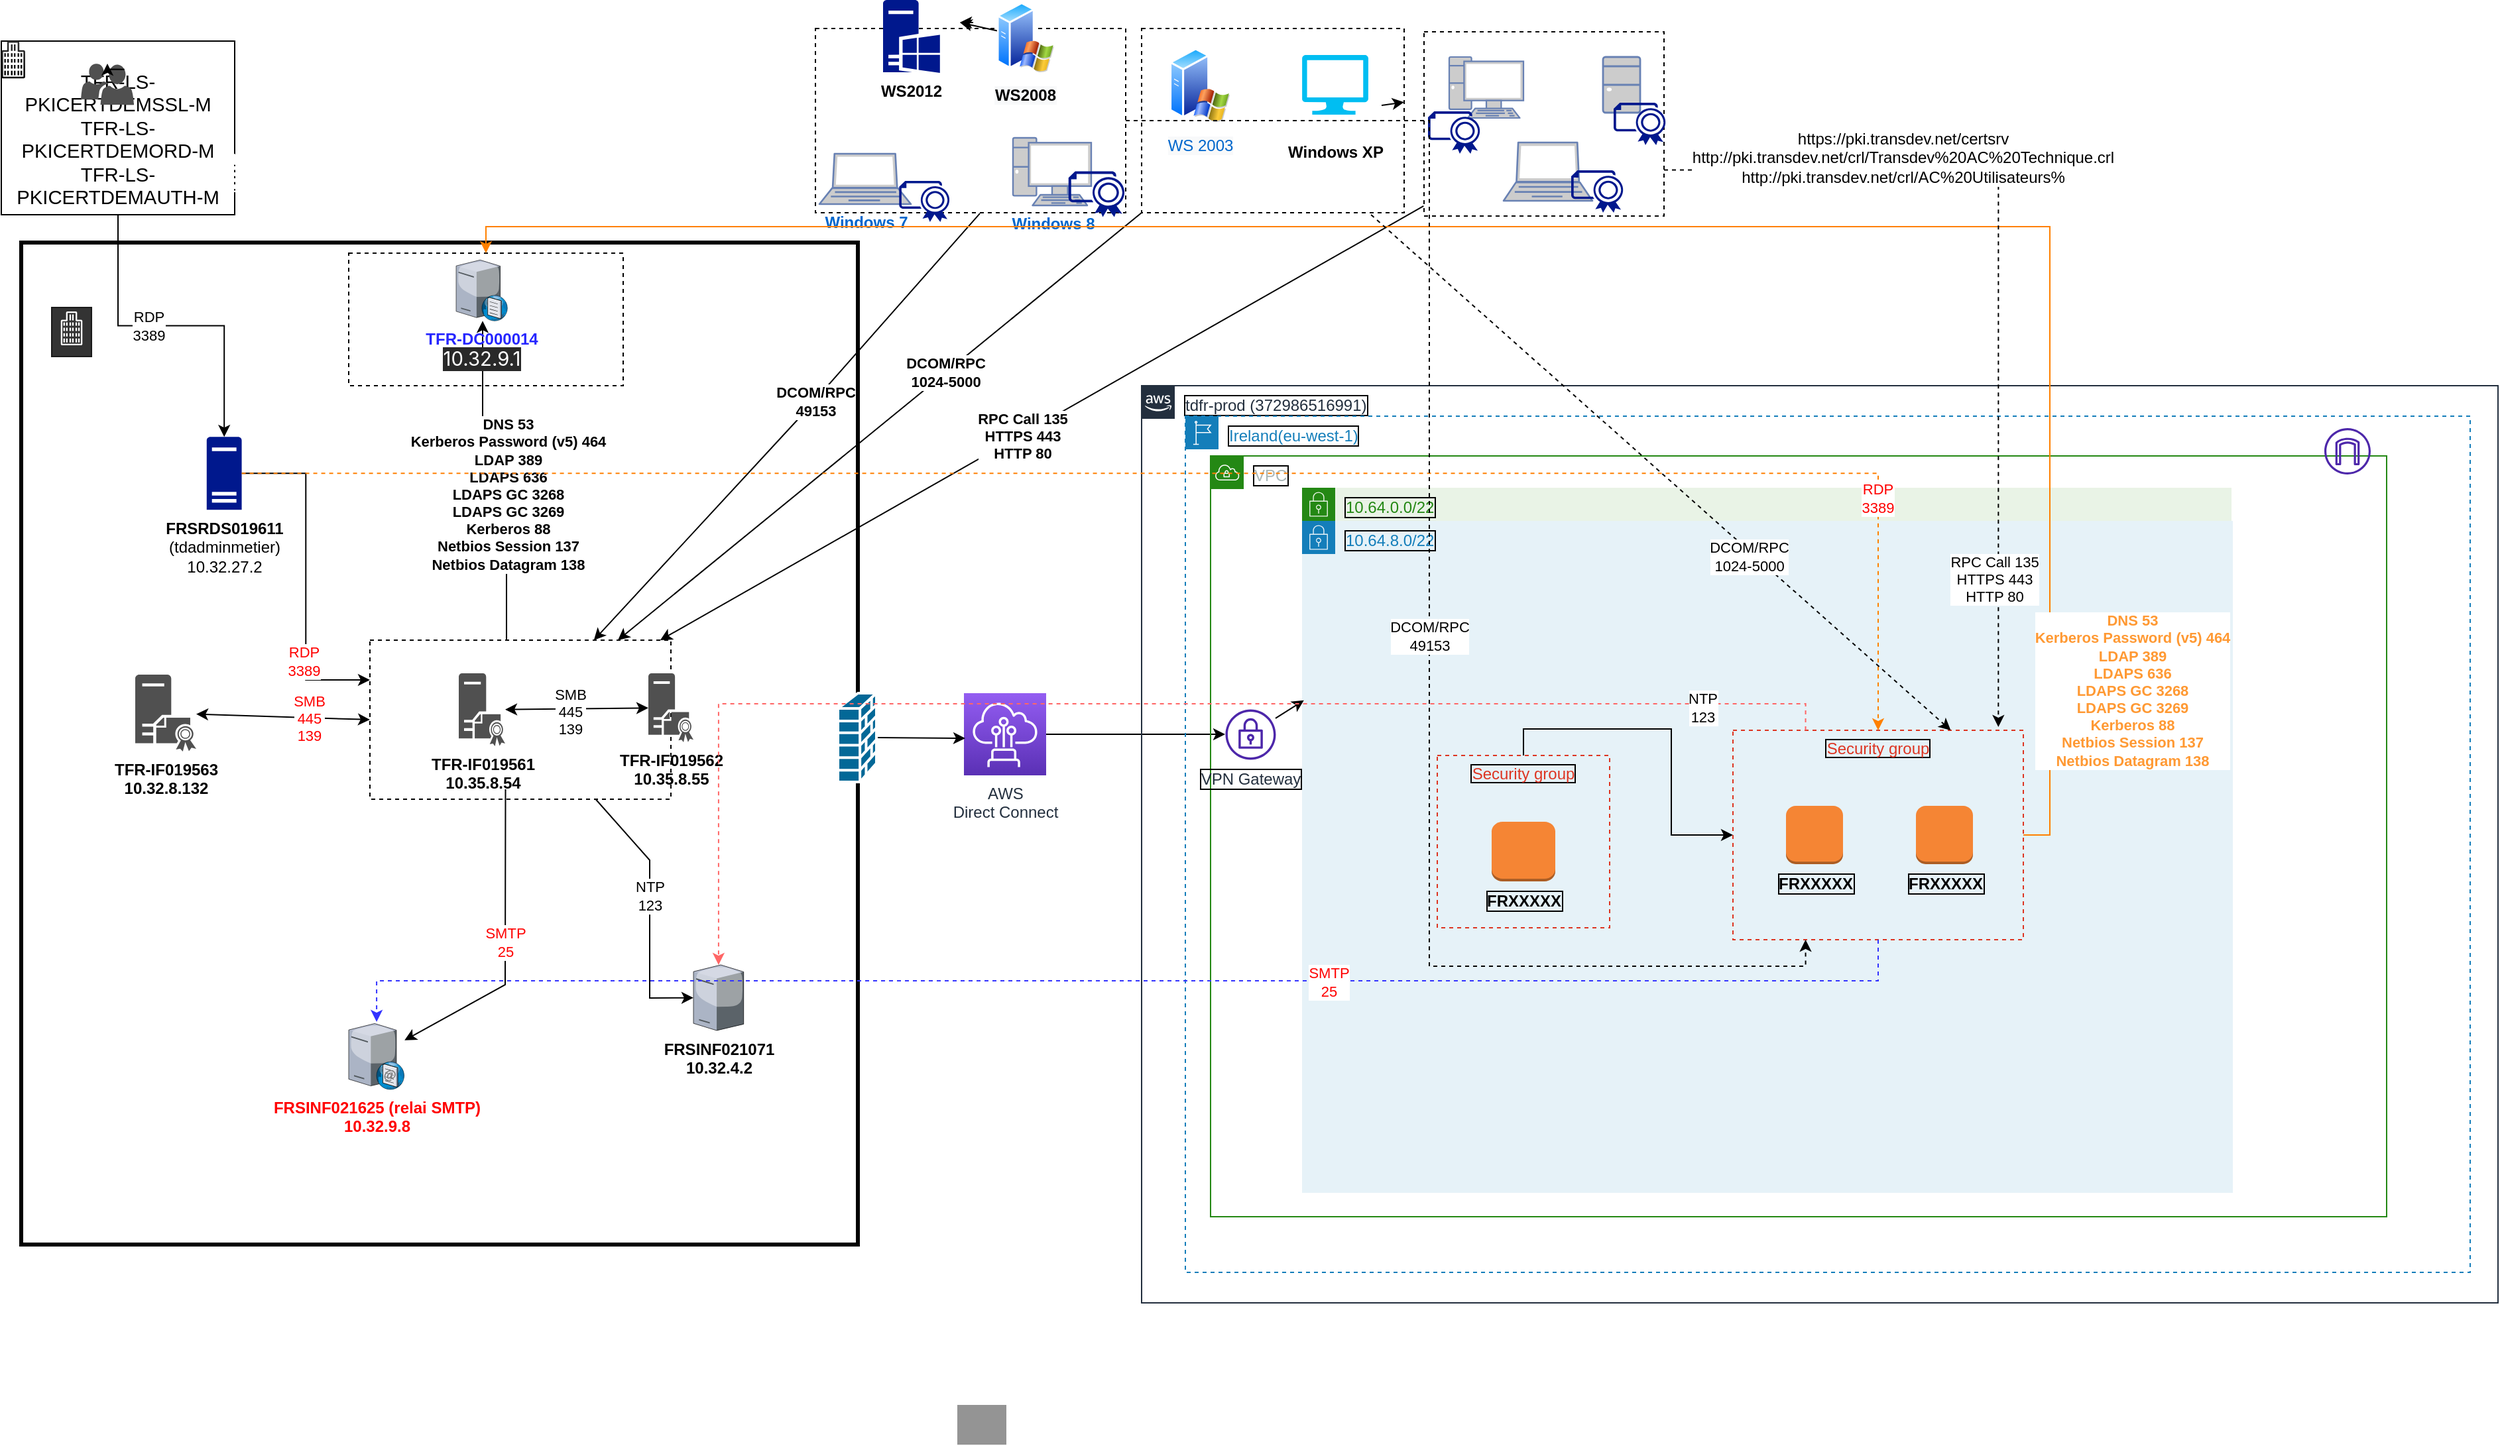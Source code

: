 <mxfile version="20.6.0" type="github">
  <diagram id="BUpwUjb0ULaxSuZtzYWh" name="Page-1">
    <mxGraphModel dx="3495" dy="1949" grid="0" gridSize="10" guides="1" tooltips="1" connect="1" arrows="1" fold="1" page="1" pageScale="1" pageWidth="1700" pageHeight="1100" math="0" shadow="0">
      <root>
        <mxCell id="0" />
        <mxCell id="1" parent="0" />
        <mxCell id="0XBWgx2gWtxwsbYNTwGq-58" value="" style="rounded=0;whiteSpace=wrap;html=1;strokeWidth=3;" parent="1" vertex="1">
          <mxGeometry x="-161" y="166" width="631" height="756" as="geometry" />
        </mxCell>
        <mxCell id="0XBWgx2gWtxwsbYNTwGq-92" value="" style="rounded=0;whiteSpace=wrap;html=1;strokeWidth=1;fillColor=#333333;strokeColor=#1A1A1A;labelBackgroundColor=#1A1A1A;" parent="1" vertex="1">
          <mxGeometry x="-138" y="215" width="30" height="37" as="geometry" />
        </mxCell>
        <mxCell id="0XBWgx2gWtxwsbYNTwGq-61" value="" style="edgeStyle=orthogonalEdgeStyle;rounded=0;orthogonalLoop=1;jettySize=auto;html=1;" parent="1" source="0XBWgx2gWtxwsbYNTwGq-10" target="0XBWgx2gWtxwsbYNTwGq-4" edge="1">
          <mxGeometry relative="1" as="geometry">
            <Array as="points">
              <mxPoint x="205" y="346" />
              <mxPoint x="187" y="346" />
            </Array>
          </mxGeometry>
        </mxCell>
        <mxCell id="0XBWgx2gWtxwsbYNTwGq-10" value="" style="rounded=0;whiteSpace=wrap;html=1;dashed=1;" parent="1" vertex="1">
          <mxGeometry x="102" y="466" width="227" height="120" as="geometry" />
        </mxCell>
        <mxCell id="0XBWgx2gWtxwsbYNTwGq-3" value="&lt;font style=&quot;&quot; color=&quot;#ff0000&quot;&gt;&lt;b&gt;&lt;span style=&quot;font-size: 12px;&quot;&gt;FRSINF021625 (relai SMTP)&lt;/span&gt;&lt;br&gt;&lt;span style=&quot;font-size: 12px;&quot;&gt;10.32.9.8&lt;/span&gt;&lt;/b&gt;&lt;br&gt;&lt;/font&gt;" style="verticalLabelPosition=bottom;sketch=0;aspect=fixed;html=1;verticalAlign=top;strokeColor=none;align=center;outlineConnect=0;shape=mxgraph.citrix.smtp_server;" parent="1" vertex="1">
          <mxGeometry x="86" y="754" width="42.13" height="51" as="geometry" />
        </mxCell>
        <mxCell id="0XBWgx2gWtxwsbYNTwGq-4" value="&lt;b&gt;&lt;font color=&quot;#2626ff&quot;&gt;TFR-DC000014&lt;br&gt;&lt;/font&gt;&lt;/b&gt;&lt;span style=&quot;color: rgb(255, 255, 255); font-family: -apple-system, BlinkMacSystemFont, &amp;quot;Segoe UI&amp;quot;, system-ui, &amp;quot;Apple Color Emoji&amp;quot;, &amp;quot;Segoe UI Emoji&amp;quot;, &amp;quot;Segoe UI Web&amp;quot;, sans-serif; font-size: 14.667px; text-align: start; background-color: rgb(41, 41, 41);&quot;&gt;10.32.9.1&lt;/span&gt;&lt;b&gt;&lt;font color=&quot;#2626ff&quot;&gt;&lt;br&gt;&lt;/font&gt;&lt;/b&gt;" style="verticalLabelPosition=bottom;sketch=0;aspect=fixed;html=1;verticalAlign=top;strokeColor=none;align=center;outlineConnect=0;shape=mxgraph.citrix.dns_server;" parent="1" vertex="1">
          <mxGeometry x="167.01" y="178" width="38.97" height="47.12" as="geometry" />
        </mxCell>
        <mxCell id="0XBWgx2gWtxwsbYNTwGq-5" value="&lt;span style=&quot;font-size: 12px;&quot;&gt;&lt;b&gt;FRSINF021071 &lt;br&gt;10.32.4.2&lt;/b&gt;&lt;br&gt;&lt;/span&gt;" style="verticalLabelPosition=bottom;sketch=0;aspect=fixed;html=1;verticalAlign=top;strokeColor=none;align=center;outlineConnect=0;shape=mxgraph.citrix.license_server;" parent="1" vertex="1">
          <mxGeometry x="346" y="711" width="37.85" height="49.5" as="geometry" />
        </mxCell>
        <mxCell id="0XBWgx2gWtxwsbYNTwGq-6" value="&lt;span style=&quot;font-size: 12px;&quot;&gt;&lt;b&gt;TFR-IF019563&lt;br&gt;10.32.8.132&lt;br&gt;&lt;/b&gt;&lt;/span&gt;" style="sketch=0;pointerEvents=1;shadow=0;dashed=0;html=1;strokeColor=none;fillColor=#505050;labelPosition=center;verticalLabelPosition=bottom;verticalAlign=top;outlineConnect=0;align=center;shape=mxgraph.office.servers.certificate_authority;" parent="1" vertex="1">
          <mxGeometry x="-75" y="492" width="46" height="58" as="geometry" />
        </mxCell>
        <mxCell id="0XBWgx2gWtxwsbYNTwGq-7" value="&lt;span style=&quot;font-size: 12px;&quot;&gt;&lt;b&gt;TFR-IF019562&lt;br&gt;10.35.8.55&lt;/b&gt;&lt;br&gt;&lt;/span&gt;" style="sketch=0;pointerEvents=1;shadow=0;dashed=0;html=1;strokeColor=none;fillColor=#505050;labelPosition=center;verticalLabelPosition=bottom;verticalAlign=top;outlineConnect=0;align=center;shape=mxgraph.office.servers.certificate_authority;" parent="1" vertex="1">
          <mxGeometry x="312" y="491" width="34" height="52" as="geometry" />
        </mxCell>
        <mxCell id="0XBWgx2gWtxwsbYNTwGq-8" value="&lt;b&gt;&lt;span style=&quot;font-size: 12px;&quot;&gt;TFR-IF019561&lt;br&gt;&lt;/span&gt;10.35.8.54&lt;/b&gt;&lt;span style=&quot;font-size: 12px;&quot;&gt;&lt;b&gt;&lt;br&gt;&lt;/b&gt;&lt;/span&gt;" style="sketch=0;pointerEvents=1;shadow=0;dashed=0;html=1;strokeColor=none;fillColor=#505050;labelPosition=center;verticalLabelPosition=bottom;verticalAlign=top;outlineConnect=0;align=center;shape=mxgraph.office.servers.certificate_authority;" parent="1" vertex="1">
          <mxGeometry x="169" y="491" width="35" height="55" as="geometry" />
        </mxCell>
        <mxCell id="0XBWgx2gWtxwsbYNTwGq-16" value="" style="rounded=0;whiteSpace=wrap;html=1;dashed=1;" parent="1" vertex="1">
          <mxGeometry x="438" y="4.5" width="234" height="139" as="geometry" />
        </mxCell>
        <mxCell id="0XBWgx2gWtxwsbYNTwGq-17" value="" style="rounded=0;whiteSpace=wrap;html=1;dashed=1;" parent="1" vertex="1">
          <mxGeometry x="897" y="7" width="181" height="139" as="geometry" />
        </mxCell>
        <mxCell id="0XBWgx2gWtxwsbYNTwGq-18" value="" style="rounded=0;whiteSpace=wrap;html=1;dashed=1;" parent="1" vertex="1">
          <mxGeometry x="684" y="4.5" width="198" height="139" as="geometry" />
        </mxCell>
        <mxCell id="0XBWgx2gWtxwsbYNTwGq-21" value="&lt;b&gt;WS2012&lt;/b&gt;" style="sketch=0;aspect=fixed;pointerEvents=1;shadow=0;dashed=0;html=1;strokeColor=none;labelPosition=center;verticalLabelPosition=bottom;verticalAlign=top;align=center;fillColor=#00188D;shape=mxgraph.mscae.enterprise.windows_server" parent="1" vertex="1">
          <mxGeometry x="489" y="-17" width="42.9" height="55" as="geometry" />
        </mxCell>
        <mxCell id="4JeH47GUTkeg_0I-WwDM-157" style="edgeStyle=none;rounded=0;orthogonalLoop=1;jettySize=auto;html=1;entryX=0;entryY=0;entryDx=0;entryDy=0;fontColor=#000000;" edge="1" parent="1" source="0XBWgx2gWtxwsbYNTwGq-23" target="0XBWgx2gWtxwsbYNTwGq-52">
          <mxGeometry relative="1" as="geometry" />
        </mxCell>
        <mxCell id="0XBWgx2gWtxwsbYNTwGq-23" value="&lt;b style=&quot;background-color: rgb(248, 249, 250);&quot;&gt;WS2008&lt;/b&gt;" style="aspect=fixed;perimeter=ellipsePerimeter;html=1;align=center;shadow=0;dashed=0;spacingTop=3;image;image=img/lib/active_directory/windows_server_2.svg;" parent="1" vertex="1">
          <mxGeometry x="574.8" y="-16" width="43.2" height="54" as="geometry" />
        </mxCell>
        <mxCell id="0XBWgx2gWtxwsbYNTwGq-26" value="&lt;b&gt;Windows 7&lt;/b&gt;" style="fontColor=#0066CC;verticalAlign=top;verticalLabelPosition=bottom;labelPosition=center;align=center;html=1;outlineConnect=0;fillColor=#CCCCCC;strokeColor=#6881B3;gradientColor=none;gradientDirection=north;strokeWidth=2;shape=mxgraph.networks.laptop;" parent="1" vertex="1">
          <mxGeometry x="441" y="99" width="69" height="38" as="geometry" />
        </mxCell>
        <mxCell id="0XBWgx2gWtxwsbYNTwGq-28" value="&lt;b&gt;&lt;br&gt;Windows XP&lt;/b&gt;" style="verticalLabelPosition=bottom;html=1;verticalAlign=top;align=center;strokeColor=none;fillColor=#00BEF2;shape=mxgraph.azure.computer;pointerEvents=1;" parent="1" vertex="1">
          <mxGeometry x="805" y="24.5" width="50" height="45" as="geometry" />
        </mxCell>
        <mxCell id="0XBWgx2gWtxwsbYNTwGq-29" value="&lt;b&gt;Windows 8&lt;/b&gt;" style="fontColor=#0066CC;verticalAlign=top;verticalLabelPosition=bottom;labelPosition=center;align=center;html=1;outlineConnect=0;fillColor=#CCCCCC;strokeColor=#6881B3;gradientColor=none;gradientDirection=north;strokeWidth=2;shape=mxgraph.networks.pc;" parent="1" vertex="1">
          <mxGeometry x="587" y="87" width="59" height="51" as="geometry" />
        </mxCell>
        <mxCell id="0XBWgx2gWtxwsbYNTwGq-30" value="&lt;font color=&quot;#0066cc&quot;&gt;&lt;span style=&quot;background-color: rgb(248, 249, 250);&quot;&gt;WS 2003&lt;/span&gt;&lt;/font&gt;" style="aspect=fixed;perimeter=ellipsePerimeter;html=1;align=center;shadow=0;dashed=0;spacingTop=3;image;image=img/lib/active_directory/windows_server_2.svg;" parent="1" vertex="1">
          <mxGeometry x="705" y="18.5" width="45.6" height="57" as="geometry" />
        </mxCell>
        <mxCell id="0XBWgx2gWtxwsbYNTwGq-31" value="" style="fontColor=#0066CC;verticalAlign=top;verticalLabelPosition=bottom;labelPosition=center;align=center;html=1;outlineConnect=0;fillColor=#CCCCCC;strokeColor=#6881B3;gradientColor=none;gradientDirection=north;strokeWidth=2;shape=mxgraph.networks.laptop;" parent="1" vertex="1">
          <mxGeometry x="957" y="90.5" width="67" height="44" as="geometry" />
        </mxCell>
        <mxCell id="0XBWgx2gWtxwsbYNTwGq-32" value="" style="fontColor=#0066CC;verticalAlign=top;verticalLabelPosition=bottom;labelPosition=center;align=center;html=1;outlineConnect=0;fillColor=#CCCCCC;strokeColor=#6881B3;gradientColor=none;gradientDirection=north;strokeWidth=2;shape=mxgraph.networks.pc;" parent="1" vertex="1">
          <mxGeometry x="916" y="26" width="56" height="46" as="geometry" />
        </mxCell>
        <mxCell id="0XBWgx2gWtxwsbYNTwGq-33" value="" style="fontColor=#0066CC;verticalAlign=top;verticalLabelPosition=bottom;labelPosition=center;align=center;html=1;outlineConnect=0;fillColor=#CCCCCC;strokeColor=#6881B3;gradientColor=none;gradientDirection=north;strokeWidth=2;shape=mxgraph.networks.desktop_pc;" parent="1" vertex="1">
          <mxGeometry x="1032" y="26" width="28" height="42" as="geometry" />
        </mxCell>
        <mxCell id="0XBWgx2gWtxwsbYNTwGq-37" value="" style="sketch=0;aspect=fixed;pointerEvents=1;shadow=0;dashed=0;html=1;strokeColor=none;labelPosition=center;verticalLabelPosition=bottom;verticalAlign=top;align=center;fillColor=#00188D;shape=mxgraph.azure.certificate" parent="1" vertex="1">
          <mxGeometry x="1040" y="60.5" width="40" height="32" as="geometry" />
        </mxCell>
        <mxCell id="0XBWgx2gWtxwsbYNTwGq-40" value="" style="sketch=0;aspect=fixed;pointerEvents=1;shadow=0;dashed=0;html=1;strokeColor=none;labelPosition=center;verticalLabelPosition=bottom;verticalAlign=top;align=center;fillColor=#00188D;shape=mxgraph.azure.certificate" parent="1" vertex="1">
          <mxGeometry x="900" y="67" width="40" height="32" as="geometry" />
        </mxCell>
        <mxCell id="0XBWgx2gWtxwsbYNTwGq-41" value="" style="sketch=0;aspect=fixed;pointerEvents=1;shadow=0;dashed=0;html=1;strokeColor=none;labelPosition=center;verticalLabelPosition=bottom;verticalAlign=top;align=center;fillColor=#00188D;shape=mxgraph.azure.certificate" parent="1" vertex="1">
          <mxGeometry x="1008" y="111.5" width="40" height="32" as="geometry" />
        </mxCell>
        <mxCell id="0XBWgx2gWtxwsbYNTwGq-43" value="" style="sketch=0;aspect=fixed;pointerEvents=1;shadow=0;dashed=0;html=1;strokeColor=none;labelPosition=center;verticalLabelPosition=bottom;verticalAlign=top;align=center;fillColor=#00188D;shape=mxgraph.azure.certificate" parent="1" vertex="1">
          <mxGeometry x="501.15" y="119.5" width="38.75" height="31" as="geometry" />
        </mxCell>
        <mxCell id="0XBWgx2gWtxwsbYNTwGq-45" value="" style="sketch=0;aspect=fixed;pointerEvents=1;shadow=0;dashed=0;html=1;strokeColor=none;labelPosition=center;verticalLabelPosition=bottom;verticalAlign=top;align=center;fillColor=#00188D;shape=mxgraph.azure.certificate" parent="1" vertex="1">
          <mxGeometry x="628.87" y="112.25" width="43.13" height="34.5" as="geometry" />
        </mxCell>
        <mxCell id="4JeH47GUTkeg_0I-WwDM-153" style="edgeStyle=none;rounded=0;orthogonalLoop=1;jettySize=auto;html=1;exitX=1;exitY=0.25;exitDx=0;exitDy=0;fontColor=#000000;" edge="1" parent="1" source="0XBWgx2gWtxwsbYNTwGq-47" target="0XBWgx2gWtxwsbYNTwGq-18">
          <mxGeometry relative="1" as="geometry" />
        </mxCell>
        <mxCell id="0XBWgx2gWtxwsbYNTwGq-47" value="" style="shape=image;html=1;verticalAlign=top;verticalLabelPosition=bottom;labelBackgroundColor=#ffffff;imageAspect=0;aspect=fixed;image=https://cdn1.iconfinder.com/data/icons/hawcons/32/698401-icon-137-document-certificate-128.png" parent="1" vertex="1">
          <mxGeometry x="825" y="52.5" width="40" height="40" as="geometry" />
        </mxCell>
        <mxCell id="0XBWgx2gWtxwsbYNTwGq-52" value="" style="shape=image;html=1;verticalAlign=top;verticalLabelPosition=bottom;labelBackgroundColor=#ffffff;imageAspect=0;aspect=fixed;image=https://cdn1.iconfinder.com/data/icons/hawcons/32/698401-icon-137-document-certificate-128.png" parent="1" vertex="1">
          <mxGeometry x="547" width="40" height="40" as="geometry" />
        </mxCell>
        <mxCell id="0XBWgx2gWtxwsbYNTwGq-53" value="" style="shape=image;html=1;verticalAlign=top;verticalLabelPosition=bottom;labelBackgroundColor=#ffffff;imageAspect=0;aspect=fixed;image=https://cdn1.iconfinder.com/data/icons/hawcons/32/698401-icon-137-document-certificate-128.png" parent="1" vertex="1">
          <mxGeometry x="461.15" width="40" height="40" as="geometry" />
        </mxCell>
        <mxCell id="0XBWgx2gWtxwsbYNTwGq-55" value="" style="shape=image;html=1;verticalAlign=top;verticalLabelPosition=bottom;labelBackgroundColor=#ffffff;imageAspect=0;aspect=fixed;image=https://cdn1.iconfinder.com/data/icons/hawcons/32/698401-icon-137-document-certificate-128.png" parent="1" vertex="1">
          <mxGeometry x="723" y="55" width="40" height="40" as="geometry" />
        </mxCell>
        <mxCell id="4JeH47GUTkeg_0I-WwDM-197" style="edgeStyle=none;rounded=0;orthogonalLoop=1;jettySize=auto;html=1;exitX=1;exitY=0.5;exitDx=0;exitDy=0;exitPerimeter=0;fontColor=#000000;" edge="1" parent="1" source="0XBWgx2gWtxwsbYNTwGq-57" target="4JeH47GUTkeg_0I-WwDM-198">
          <mxGeometry relative="1" as="geometry">
            <mxPoint x="624" y="537" as="targetPoint" />
          </mxGeometry>
        </mxCell>
        <mxCell id="0XBWgx2gWtxwsbYNTwGq-57" value="AWS&lt;br&gt;Direct Connect" style="sketch=0;points=[[0,0,0],[0.25,0,0],[0.5,0,0],[0.75,0,0],[1,0,0],[0,1,0],[0.25,1,0],[0.5,1,0],[0.75,1,0],[1,1,0],[0,0.25,0],[0,0.5,0],[0,0.75,0],[1,0.25,0],[1,0.5,0],[1,0.75,0]];outlineConnect=0;fontColor=#232F3E;gradientColor=#945DF2;gradientDirection=north;fillColor=#5A30B5;strokeColor=#ffffff;dashed=0;verticalLabelPosition=bottom;verticalAlign=top;align=center;html=1;fontSize=12;fontStyle=0;aspect=fixed;shape=mxgraph.aws4.resourceIcon;resIcon=mxgraph.aws4.direct_connect;" parent="1" vertex="1">
          <mxGeometry x="550" y="506" width="62" height="62" as="geometry" />
        </mxCell>
        <mxCell id="4JeH47GUTkeg_0I-WwDM-195" style="edgeStyle=none;rounded=0;orthogonalLoop=1;jettySize=auto;html=1;exitX=1;exitY=0.5;exitDx=0;exitDy=0;exitPerimeter=0;fontColor=#000000;" edge="1" parent="1" source="0XBWgx2gWtxwsbYNTwGq-59">
          <mxGeometry relative="1" as="geometry">
            <mxPoint x="551" y="540" as="targetPoint" />
          </mxGeometry>
        </mxCell>
        <mxCell id="0XBWgx2gWtxwsbYNTwGq-59" value="" style="shape=mxgraph.cisco.security.firewall;html=1;pointerEvents=1;dashed=0;fillColor=#036897;strokeColor=#ffffff;strokeWidth=2;verticalLabelPosition=bottom;verticalAlign=top;align=center;outlineConnect=0;" parent="1" vertex="1">
          <mxGeometry x="455" y="506" width="29" height="67" as="geometry" />
        </mxCell>
        <mxCell id="0XBWgx2gWtxwsbYNTwGq-63" value="" style="endArrow=classic;html=1;rounded=0;exitX=0.75;exitY=1;exitDx=0;exitDy=0;" parent="1" source="0XBWgx2gWtxwsbYNTwGq-10" edge="1" target="0XBWgx2gWtxwsbYNTwGq-5">
          <mxGeometry width="50" height="50" relative="1" as="geometry">
            <mxPoint x="359.92" y="651" as="sourcePoint" />
            <mxPoint x="348" y="702" as="targetPoint" />
            <Array as="points">
              <mxPoint x="313" y="632" />
              <mxPoint x="313" y="736" />
            </Array>
          </mxGeometry>
        </mxCell>
        <mxCell id="4JeH47GUTkeg_0I-WwDM-7" value="NTP&lt;br&gt;123" style="edgeLabel;html=1;align=center;verticalAlign=middle;resizable=0;points=[];fontColor=#000000;" vertex="1" connectable="0" parent="0XBWgx2gWtxwsbYNTwGq-63">
          <mxGeometry x="-0.106" relative="1" as="geometry">
            <mxPoint as="offset" />
          </mxGeometry>
        </mxCell>
        <mxCell id="0XBWgx2gWtxwsbYNTwGq-64" value="" style="endArrow=classic;html=1;rounded=0;exitX=0.75;exitY=1;exitDx=0;exitDy=0;" parent="1" target="0XBWgx2gWtxwsbYNTwGq-3" edge="1">
          <mxGeometry width="50" height="50" relative="1" as="geometry">
            <mxPoint x="204.25" y="578.5" as="sourcePoint" />
            <mxPoint x="204" y="708.5" as="targetPoint" />
            <Array as="points">
              <mxPoint x="204" y="726" />
            </Array>
          </mxGeometry>
        </mxCell>
        <mxCell id="4JeH47GUTkeg_0I-WwDM-6" value="SMTP&lt;br&gt;25" style="edgeLabel;html=1;align=center;verticalAlign=middle;resizable=0;points=[];fontColor=#FF0000;" vertex="1" connectable="0" parent="0XBWgx2gWtxwsbYNTwGq-64">
          <mxGeometry x="-0.016" relative="1" as="geometry">
            <mxPoint as="offset" />
          </mxGeometry>
        </mxCell>
        <mxCell id="0XBWgx2gWtxwsbYNTwGq-66" value="" style="endArrow=classic;startArrow=classic;html=1;rounded=0;entryX=0;entryY=0.5;entryDx=0;entryDy=0;" parent="1" source="0XBWgx2gWtxwsbYNTwGq-6" target="0XBWgx2gWtxwsbYNTwGq-10" edge="1">
          <mxGeometry width="50" height="50" relative="1" as="geometry">
            <mxPoint x="78" y="520" as="sourcePoint" />
            <mxPoint x="128" y="470" as="targetPoint" />
          </mxGeometry>
        </mxCell>
        <mxCell id="4JeH47GUTkeg_0I-WwDM-8" value="SMB&lt;br&gt;445&lt;br&gt;139" style="edgeLabel;html=1;align=center;verticalAlign=middle;resizable=0;points=[];fontColor=#FF0000;" vertex="1" connectable="0" parent="0XBWgx2gWtxwsbYNTwGq-66">
          <mxGeometry x="0.525" relative="1" as="geometry">
            <mxPoint x="-15" as="offset" />
          </mxGeometry>
        </mxCell>
        <mxCell id="0XBWgx2gWtxwsbYNTwGq-69" value="" style="endArrow=classic;startArrow=classic;html=1;rounded=0;" parent="1" source="0XBWgx2gWtxwsbYNTwGq-8" target="0XBWgx2gWtxwsbYNTwGq-7" edge="1">
          <mxGeometry width="50" height="50" relative="1" as="geometry">
            <mxPoint x="225" y="517.712" as="sourcePoint" />
            <mxPoint x="283" y="516.28" as="targetPoint" />
          </mxGeometry>
        </mxCell>
        <mxCell id="4JeH47GUTkeg_0I-WwDM-9" value="&lt;span style=&quot;color: rgba(0, 0, 0, 0); font-family: monospace; font-size: 0px; text-align: start; background-color: rgb(248, 249, 250);&quot;&gt;%3CmxGraphModel%3E%3Croot%3E%3CmxCell%20id%3D%220%22%2F%3E%3CmxCell%20id%3D%221%22%20parent%3D%220%22%2F%3E%3CmxCell%20id%3D%222%22%20value%3D%22SMB%26lt%3Bbr%26gt%3B445%26lt%3Bbr%26gt%3B139%22%20style%3D%22edgeLabel%3Bhtml%3D1%3Balign%3Dcenter%3BverticalAlign%3Dmiddle%3Bresizable%3D0%3Bpoints%3D%5B%5D%3BfontColor%3D%23FF0000%3B%22%20vertex%3D%221%22%20connectable%3D%220%22%20parent%3D%221%22%3E%3CmxGeometry%20x%3D%22113.979%22%20y%3D%22518.933%22%20as%3D%22geometry%22%2F%3E%3C%2FmxCell%3E%3C%2Froot%3E%3C%2FmxGraphModel%3E&lt;/span&gt;" style="edgeLabel;html=1;align=center;verticalAlign=middle;resizable=0;points=[];fontColor=#FF0000;" vertex="1" connectable="0" parent="0XBWgx2gWtxwsbYNTwGq-69">
          <mxGeometry x="-0.2" relative="1" as="geometry">
            <mxPoint as="offset" />
          </mxGeometry>
        </mxCell>
        <mxCell id="4JeH47GUTkeg_0I-WwDM-10" value="SMB&lt;br&gt;445&lt;br&gt;139" style="edgeLabel;html=1;align=center;verticalAlign=middle;resizable=0;points=[];fontColor=#000000;" vertex="1" connectable="0" parent="0XBWgx2gWtxwsbYNTwGq-69">
          <mxGeometry x="-0.274" y="-4" relative="1" as="geometry">
            <mxPoint x="10" y="-2" as="offset" />
          </mxGeometry>
        </mxCell>
        <mxCell id="4JeH47GUTkeg_0I-WwDM-3" value="" style="edgeStyle=orthogonalEdgeStyle;rounded=0;orthogonalLoop=1;jettySize=auto;html=1;entryX=0;entryY=0.25;entryDx=0;entryDy=0;" edge="1" parent="1" source="0XBWgx2gWtxwsbYNTwGq-78" target="0XBWgx2gWtxwsbYNTwGq-10">
          <mxGeometry relative="1" as="geometry" />
        </mxCell>
        <mxCell id="4JeH47GUTkeg_0I-WwDM-13" value="RDP&lt;br&gt;3389" style="edgeLabel;html=1;align=center;verticalAlign=middle;resizable=0;points=[];fontColor=#FF0000;" vertex="1" connectable="0" parent="4JeH47GUTkeg_0I-WwDM-3">
          <mxGeometry x="0.507" y="-2" relative="1" as="geometry">
            <mxPoint as="offset" />
          </mxGeometry>
        </mxCell>
        <mxCell id="0XBWgx2gWtxwsbYNTwGq-78" value="&lt;b&gt;FRSRDS019611 &lt;/b&gt;&lt;br&gt;(tdadminmetier)&lt;br&gt;10.32.27.2" style="sketch=0;aspect=fixed;pointerEvents=1;shadow=0;dashed=0;html=1;strokeColor=none;labelPosition=center;verticalLabelPosition=bottom;verticalAlign=top;align=center;fillColor=#00188D;shape=mxgraph.mscae.enterprise.server_generic;strokeWidth=3;" parent="1" vertex="1">
          <mxGeometry x="-21.11" y="312.6" width="26.4" height="55" as="geometry" />
        </mxCell>
        <mxCell id="0XBWgx2gWtxwsbYNTwGq-89" value="" style="rounded=0;whiteSpace=wrap;html=1;dashed=1;strokeWidth=3;fillColor=#949494;strokeColor=none;" parent="1" vertex="1">
          <mxGeometry x="545" y="1043" width="37" height="30" as="geometry" />
        </mxCell>
        <mxCell id="4JeH47GUTkeg_0I-WwDM-169" value="" style="edgeStyle=orthogonalEdgeStyle;rounded=0;orthogonalLoop=1;jettySize=auto;html=1;fontColor=#000000;" edge="1" parent="1" source="0XBWgx2gWtxwsbYNTwGq-90" target="0XBWgx2gWtxwsbYNTwGq-78">
          <mxGeometry relative="1" as="geometry" />
        </mxCell>
        <mxCell id="4JeH47GUTkeg_0I-WwDM-170" value="RDP&lt;br&gt;3389" style="edgeLabel;html=1;align=center;verticalAlign=middle;resizable=0;points=[];fontColor=#000000;" vertex="1" connectable="0" parent="4JeH47GUTkeg_0I-WwDM-169">
          <mxGeometry x="-0.136" relative="1" as="geometry">
            <mxPoint as="offset" />
          </mxGeometry>
        </mxCell>
        <mxCell id="0XBWgx2gWtxwsbYNTwGq-90" value="&lt;span style=&quot;font-size: 11pt; font-family: Calibri, sans-serif;&quot;&gt;&lt;br&gt;&lt;br&gt;TFR-LS-PKICERTDEMSSL-M&lt;br&gt;&lt;/span&gt;&lt;span style=&quot;font-size: 11pt; font-family: Calibri, sans-serif;&quot;&gt;TFR-LS-PKICERTDEMORD-M&lt;br&gt;&lt;/span&gt;&lt;span style=&quot;font-size: 11pt; font-family: Calibri, sans-serif;&quot;&gt;TFR-LS-PKICERTDEMAUTH-M&lt;/span&gt;&lt;span style=&quot;font-size: 11pt; font-family: Calibri, sans-serif;&quot;&gt;&lt;br&gt;&lt;br&gt;&lt;/span&gt;" style="rounded=0;whiteSpace=wrap;html=1;strokeWidth=1;fillColor=#FFFFFF;" parent="1" vertex="1">
          <mxGeometry x="-176" y="14" width="176" height="131" as="geometry" />
        </mxCell>
        <mxCell id="0XBWgx2gWtxwsbYNTwGq-91" value="" style="sketch=0;outlineConnect=0;fontColor=#FFFFFF;gradientColor=none;fillColor=#FFFFFF;strokeColor=none;dashed=0;verticalLabelPosition=bottom;verticalAlign=top;align=center;html=1;fontSize=12;fontStyle=0;aspect=fixed;pointerEvents=1;shape=mxgraph.aws4.office_building;strokeWidth=1;shadow=0;" parent="1" vertex="1">
          <mxGeometry x="-131.18" y="218" width="16.37" height="25.54" as="geometry" />
        </mxCell>
        <mxCell id="0XBWgx2gWtxwsbYNTwGq-94" value="" style="sketch=0;outlineConnect=0;fontColor=#FFFFFF;gradientColor=none;fillColor=#FFFFFF;strokeColor=none;dashed=0;verticalLabelPosition=bottom;verticalAlign=top;align=center;html=1;fontSize=12;fontStyle=0;aspect=fixed;pointerEvents=1;shape=mxgraph.aws4.office_building;strokeWidth=1;shadow=0;" parent="1" vertex="1">
          <mxGeometry x="-13.3" y="99" width="18.59" height="29" as="geometry" />
        </mxCell>
        <mxCell id="0XBWgx2gWtxwsbYNTwGq-100" value="" style="sketch=0;outlineConnect=0;fontColor=#FFFFFF;gradientColor=default;fillColor=#333333;strokeColor=none;dashed=0;verticalLabelPosition=bottom;verticalAlign=top;align=center;html=1;fontSize=12;fontStyle=0;aspect=fixed;pointerEvents=1;shape=mxgraph.aws4.office_building;strokeWidth=1;shadow=0;labelBackgroundColor=#1A1A1A;" parent="1" vertex="1">
          <mxGeometry x="-176" y="14.0" width="18" height="28.08" as="geometry" />
        </mxCell>
        <mxCell id="0XBWgx2gWtxwsbYNTwGq-101" value="" style="sketch=0;pointerEvents=1;shadow=0;dashed=0;html=1;strokeColor=none;labelPosition=center;verticalLabelPosition=bottom;verticalAlign=top;align=center;fillColor=#505050;shape=mxgraph.mscae.intune.user_group;labelBackgroundColor=#1A1A1A;strokeWidth=1;fontColor=#FFFFFF;" parent="1" vertex="1">
          <mxGeometry x="-116" y="31" width="40" height="31" as="geometry" />
        </mxCell>
        <mxCell id="4JeH47GUTkeg_0I-WwDM-5" style="edgeStyle=orthogonalEdgeStyle;rounded=0;orthogonalLoop=1;jettySize=auto;html=1;exitX=0.82;exitY=0.14;exitDx=0;exitDy=0;exitPerimeter=0;entryX=0.5;entryY=0;entryDx=0;entryDy=0;entryPerimeter=0;fontColor=#FF0000;" edge="1" parent="1" source="0XBWgx2gWtxwsbYNTwGq-101" target="0XBWgx2gWtxwsbYNTwGq-101">
          <mxGeometry relative="1" as="geometry" />
        </mxCell>
        <mxCell id="4JeH47GUTkeg_0I-WwDM-15" value="" style="rounded=0;whiteSpace=wrap;html=1;fontColor=#000000;dashed=1;fillColor=none;" vertex="1" parent="1">
          <mxGeometry x="86" y="174" width="207" height="100" as="geometry" />
        </mxCell>
        <mxCell id="4JeH47GUTkeg_0I-WwDM-151" value="&lt;font color=&quot;#000000&quot;&gt;DNS 53&lt;br&gt;Kerberos Password (v5) 464&lt;br&gt;LDAP 389&lt;br&gt;LDAPS 636&lt;br&gt;LDAPS GC 3268&lt;br&gt;LDAPS GC 3269&lt;br&gt;Kerberos 88&lt;br&gt;Netbios Session 137&lt;br&gt;Netbios Datagram 138&lt;br&gt;&lt;/font&gt;" style="edgeLabel;html=1;align=center;verticalAlign=middle;resizable=0;points=[];fontColor=#FF0000;fontStyle=1" vertex="1" connectable="0" parent="1">
          <mxGeometry x="205.98" y="356" as="geometry" />
        </mxCell>
        <mxCell id="4JeH47GUTkeg_0I-WwDM-156" style="edgeStyle=none;rounded=0;orthogonalLoop=1;jettySize=auto;html=1;exitX=0.25;exitY=0;exitDx=0;exitDy=0;entryX=0;entryY=0;entryDx=0;entryDy=0;fontColor=#000000;" edge="1" parent="1" source="0XBWgx2gWtxwsbYNTwGq-52" target="0XBWgx2gWtxwsbYNTwGq-52">
          <mxGeometry relative="1" as="geometry" />
        </mxCell>
        <mxCell id="4JeH47GUTkeg_0I-WwDM-163" value="" style="endArrow=classic;html=1;rounded=0;fontColor=#000000;exitX=0.53;exitY=1.004;exitDx=0;exitDy=0;exitPerimeter=0;" edge="1" parent="1" source="0XBWgx2gWtxwsbYNTwGq-16" target="0XBWgx2gWtxwsbYNTwGq-10">
          <mxGeometry width="50" height="50" relative="1" as="geometry">
            <mxPoint x="501" y="427" as="sourcePoint" />
            <mxPoint x="595" y="438" as="targetPoint" />
            <Array as="points">
              <mxPoint x="427" y="297" />
            </Array>
          </mxGeometry>
        </mxCell>
        <mxCell id="4JeH47GUTkeg_0I-WwDM-166" value="&lt;b&gt;DCOM/RPC&lt;br&gt;49153&lt;/b&gt;" style="edgeLabel;html=1;align=center;verticalAlign=middle;resizable=0;points=[];fontColor=#000000;" vertex="1" connectable="0" parent="4JeH47GUTkeg_0I-WwDM-163">
          <mxGeometry x="-0.128" y="1" relative="1" as="geometry">
            <mxPoint y="-1" as="offset" />
          </mxGeometry>
        </mxCell>
        <mxCell id="4JeH47GUTkeg_0I-WwDM-164" value="" style="endArrow=classic;html=1;rounded=0;fontColor=#000000;exitX=0;exitY=1;exitDx=0;exitDy=0;" edge="1" parent="1" source="0XBWgx2gWtxwsbYNTwGq-18" target="0XBWgx2gWtxwsbYNTwGq-10">
          <mxGeometry width="50" height="50" relative="1" as="geometry">
            <mxPoint x="532" y="419" as="sourcePoint" />
            <mxPoint x="582" y="369" as="targetPoint" />
          </mxGeometry>
        </mxCell>
        <mxCell id="4JeH47GUTkeg_0I-WwDM-167" value="&lt;b&gt;DCOM/RPC&lt;br&gt;1024-5000&lt;/b&gt;" style="edgeLabel;html=1;align=center;verticalAlign=middle;resizable=0;points=[];fontColor=#000000;" vertex="1" connectable="0" parent="4JeH47GUTkeg_0I-WwDM-164">
          <mxGeometry x="-0.251" y="-1" relative="1" as="geometry">
            <mxPoint as="offset" />
          </mxGeometry>
        </mxCell>
        <mxCell id="4JeH47GUTkeg_0I-WwDM-165" value="" style="endArrow=classic;html=1;rounded=0;fontColor=#000000;exitX=-0.002;exitY=0.946;exitDx=0;exitDy=0;exitPerimeter=0;" edge="1" parent="1" source="0XBWgx2gWtxwsbYNTwGq-17" target="0XBWgx2gWtxwsbYNTwGq-10">
          <mxGeometry width="50" height="50" relative="1" as="geometry">
            <mxPoint x="532" y="419" as="sourcePoint" />
            <mxPoint x="582" y="369" as="targetPoint" />
          </mxGeometry>
        </mxCell>
        <mxCell id="4JeH47GUTkeg_0I-WwDM-168" value="&lt;b&gt;RPC Call 135&lt;br&gt;HTTPS 443&lt;br&gt;HTTP 80&lt;/b&gt;" style="edgeLabel;html=1;align=center;verticalAlign=middle;resizable=0;points=[];fontColor=#000000;" vertex="1" connectable="0" parent="4JeH47GUTkeg_0I-WwDM-165">
          <mxGeometry x="0.056" y="1" relative="1" as="geometry">
            <mxPoint as="offset" />
          </mxGeometry>
        </mxCell>
        <mxCell id="4JeH47GUTkeg_0I-WwDM-179" value="tdfr-prod (372986516991)" style="points=[[0,0],[0.25,0],[0.5,0],[0.75,0],[1,0],[1,0.25],[1,0.5],[1,0.75],[1,1],[0.75,1],[0.5,1],[0.25,1],[0,1],[0,0.75],[0,0.5],[0,0.25]];outlineConnect=0;gradientColor=none;html=1;whiteSpace=wrap;fontSize=12;fontStyle=0;container=1;pointerEvents=0;collapsible=0;recursiveResize=0;shape=mxgraph.aws4.group;grIcon=mxgraph.aws4.group_aws_cloud_alt;strokeColor=#232F3E;fillColor=none;verticalAlign=top;align=left;spacingLeft=30;fontColor=#232F3E;dashed=0;labelBackgroundColor=none;labelBorderColor=#000000;" vertex="1" parent="1">
          <mxGeometry x="684" y="274" width="1023" height="692" as="geometry" />
        </mxCell>
        <mxCell id="4JeH47GUTkeg_0I-WwDM-184" value="Ireland(eu-west-1)" style="points=[[0,0],[0.25,0],[0.5,0],[0.75,0],[1,0],[1,0.25],[1,0.5],[1,0.75],[1,1],[0.75,1],[0.5,1],[0.25,1],[0,1],[0,0.75],[0,0.5],[0,0.25]];outlineConnect=0;gradientColor=none;html=1;whiteSpace=wrap;fontSize=12;fontStyle=0;container=1;pointerEvents=0;collapsible=0;recursiveResize=0;shape=mxgraph.aws4.group;grIcon=mxgraph.aws4.group_region;strokeColor=#147EBA;fillColor=none;verticalAlign=top;align=left;spacingLeft=30;fontColor=#147EBA;dashed=1;labelBackgroundColor=none;labelBorderColor=#000000;" vertex="1" parent="4JeH47GUTkeg_0I-WwDM-179">
          <mxGeometry x="33" y="23" width="969" height="646" as="geometry" />
        </mxCell>
        <mxCell id="4JeH47GUTkeg_0I-WwDM-185" value="VPC" style="points=[[0,0],[0.25,0],[0.5,0],[0.75,0],[1,0],[1,0.25],[1,0.5],[1,0.75],[1,1],[0.75,1],[0.5,1],[0.25,1],[0,1],[0,0.75],[0,0.5],[0,0.25]];outlineConnect=0;gradientColor=none;html=1;whiteSpace=wrap;fontSize=12;fontStyle=0;container=1;pointerEvents=0;collapsible=0;recursiveResize=0;shape=mxgraph.aws4.group;grIcon=mxgraph.aws4.group_vpc;strokeColor=#248814;fillColor=none;verticalAlign=top;align=left;spacingLeft=30;fontColor=#AAB7B8;dashed=0;labelBackgroundColor=none;labelBorderColor=#000000;" vertex="1" parent="4JeH47GUTkeg_0I-WwDM-184">
          <mxGeometry x="19" y="30" width="887" height="574" as="geometry" />
        </mxCell>
        <mxCell id="4JeH47GUTkeg_0I-WwDM-188" value="10.64.8.0/22" style="points=[[0,0],[0.25,0],[0.5,0],[0.75,0],[1,0],[1,0.25],[1,0.5],[1,0.75],[1,1],[0.75,1],[0.5,1],[0.25,1],[0,1],[0,0.75],[0,0.5],[0,0.25]];outlineConnect=0;gradientColor=none;html=1;whiteSpace=wrap;fontSize=12;fontStyle=0;container=1;pointerEvents=0;collapsible=0;recursiveResize=0;shape=mxgraph.aws4.group;grIcon=mxgraph.aws4.group_security_group;grStroke=0;strokeColor=#147EBA;fillColor=#E6F2F8;verticalAlign=top;align=left;spacingLeft=30;fontColor=#147EBA;dashed=0;labelBackgroundColor=none;labelBorderColor=#000000;" vertex="1" parent="4JeH47GUTkeg_0I-WwDM-185">
          <mxGeometry x="69" y="49" width="702" height="507" as="geometry" />
        </mxCell>
        <mxCell id="4JeH47GUTkeg_0I-WwDM-218" style="edgeStyle=orthogonalEdgeStyle;rounded=0;orthogonalLoop=1;jettySize=auto;html=1;exitX=0.5;exitY=0;exitDx=0;exitDy=0;fontColor=#000000;" edge="1" parent="4JeH47GUTkeg_0I-WwDM-188" source="4JeH47GUTkeg_0I-WwDM-204" target="4JeH47GUTkeg_0I-WwDM-205">
          <mxGeometry relative="1" as="geometry" />
        </mxCell>
        <mxCell id="4JeH47GUTkeg_0I-WwDM-204" value="Security group" style="fillColor=none;strokeColor=#DD3522;verticalAlign=top;fontStyle=0;fontColor=#DD3522;dashed=1;labelBackgroundColor=none;labelBorderColor=#000000;" vertex="1" parent="4JeH47GUTkeg_0I-WwDM-188">
          <mxGeometry x="102" y="177" width="130" height="130" as="geometry" />
        </mxCell>
        <mxCell id="4JeH47GUTkeg_0I-WwDM-205" value="Security group" style="fillColor=none;strokeColor=#DD3522;verticalAlign=top;fontStyle=0;fontColor=#DD3522;dashed=1;labelBackgroundColor=none;labelBorderColor=#000000;" vertex="1" parent="4JeH47GUTkeg_0I-WwDM-188">
          <mxGeometry x="325" y="158" width="219" height="158" as="geometry" />
        </mxCell>
        <mxCell id="4JeH47GUTkeg_0I-WwDM-207" value="&lt;b&gt;FRXXXXX&lt;/b&gt;" style="outlineConnect=0;dashed=0;verticalLabelPosition=bottom;verticalAlign=top;align=center;html=1;shape=mxgraph.aws3.instance;fillColor=#F58534;gradientColor=none;labelBackgroundColor=none;labelBorderColor=#000000;fontColor=#000000;" vertex="1" parent="4JeH47GUTkeg_0I-WwDM-188">
          <mxGeometry x="143" y="227" width="48" height="45" as="geometry" />
        </mxCell>
        <mxCell id="4JeH47GUTkeg_0I-WwDM-208" value="&lt;b&gt;FRXXXXX&lt;/b&gt;" style="outlineConnect=0;dashed=0;verticalLabelPosition=bottom;verticalAlign=top;align=center;html=1;shape=mxgraph.aws3.instance;fillColor=#F58534;gradientColor=none;labelBackgroundColor=none;labelBorderColor=#000000;fontColor=#000000;" vertex="1" parent="4JeH47GUTkeg_0I-WwDM-188">
          <mxGeometry x="365" y="215" width="43" height="44" as="geometry" />
        </mxCell>
        <mxCell id="4JeH47GUTkeg_0I-WwDM-240" value="&lt;b&gt;FRXXXXX&lt;/b&gt;" style="outlineConnect=0;dashed=0;verticalLabelPosition=bottom;verticalAlign=top;align=center;html=1;shape=mxgraph.aws3.instance;fillColor=#F58534;gradientColor=none;labelBackgroundColor=none;labelBorderColor=#000000;fontColor=#000000;" vertex="1" parent="4JeH47GUTkeg_0I-WwDM-188">
          <mxGeometry x="463" y="215" width="43" height="44" as="geometry" />
        </mxCell>
        <mxCell id="4JeH47GUTkeg_0I-WwDM-186" value="" style="sketch=0;outlineConnect=0;fontColor=#232F3E;gradientColor=none;fillColor=#4D27AA;strokeColor=none;dashed=0;verticalLabelPosition=bottom;verticalAlign=top;align=center;html=1;fontSize=12;fontStyle=0;aspect=fixed;pointerEvents=1;shape=mxgraph.aws4.internet_gateway;labelBackgroundColor=none;labelBorderColor=#000000;" vertex="1" parent="4JeH47GUTkeg_0I-WwDM-185">
          <mxGeometry x="840" y="-21.0" width="35" height="35" as="geometry" />
        </mxCell>
        <mxCell id="4JeH47GUTkeg_0I-WwDM-187" value="10.64.0.0/22" style="points=[[0,0],[0.25,0],[0.5,0],[0.75,0],[1,0],[1,0.25],[1,0.5],[1,0.75],[1,1],[0.75,1],[0.5,1],[0.25,1],[0,1],[0,0.75],[0,0.5],[0,0.25]];outlineConnect=0;gradientColor=none;html=1;whiteSpace=wrap;fontSize=12;fontStyle=0;container=1;pointerEvents=0;collapsible=0;recursiveResize=0;shape=mxgraph.aws4.group;grIcon=mxgraph.aws4.group_security_group;grStroke=0;strokeColor=#248814;fillColor=#E9F3E6;verticalAlign=top;align=left;spacingLeft=30;fontColor=#248814;dashed=0;labelBackgroundColor=none;labelBorderColor=#000000;" vertex="1" parent="4JeH47GUTkeg_0I-WwDM-185">
          <mxGeometry x="69" y="24" width="701" height="25" as="geometry" />
        </mxCell>
        <mxCell id="4JeH47GUTkeg_0I-WwDM-198" value="VPN Gateway" style="sketch=0;outlineConnect=0;fontColor=#232F3E;gradientColor=none;fillColor=#4D27AA;strokeColor=default;dashed=0;verticalLabelPosition=bottom;verticalAlign=top;align=center;html=1;fontSize=12;fontStyle=0;aspect=fixed;pointerEvents=1;shape=mxgraph.aws4.vpn_gateway;labelBackgroundColor=none;labelBorderColor=#000000;strokeWidth=0;" vertex="1" parent="4JeH47GUTkeg_0I-WwDM-185">
          <mxGeometry x="11.0" y="191" width="38" height="38" as="geometry" />
        </mxCell>
        <mxCell id="4JeH47GUTkeg_0I-WwDM-199" style="edgeStyle=none;rounded=0;orthogonalLoop=1;jettySize=auto;html=1;entryX=0.002;entryY=0.267;entryDx=0;entryDy=0;entryPerimeter=0;fontColor=#000000;" edge="1" parent="4JeH47GUTkeg_0I-WwDM-185" source="4JeH47GUTkeg_0I-WwDM-198" target="4JeH47GUTkeg_0I-WwDM-188">
          <mxGeometry relative="1" as="geometry" />
        </mxCell>
        <mxCell id="4JeH47GUTkeg_0I-WwDM-221" style="edgeStyle=orthogonalEdgeStyle;rounded=0;orthogonalLoop=1;jettySize=auto;html=1;exitX=1;exitY=0.5;exitDx=0;exitDy=0;entryX=0.5;entryY=0;entryDx=0;entryDy=0;strokeColor=#FF8000;strokeWidth=1;fontColor=#000000;" edge="1" parent="1" source="4JeH47GUTkeg_0I-WwDM-205" target="4JeH47GUTkeg_0I-WwDM-15">
          <mxGeometry relative="1" as="geometry" />
        </mxCell>
        <mxCell id="4JeH47GUTkeg_0I-WwDM-250" value="&lt;span style=&quot;&quot;&gt;DNS 53&lt;/span&gt;&lt;br style=&quot;&quot;&gt;&lt;span style=&quot;&quot;&gt;Kerberos Password (v5) 464&lt;/span&gt;&lt;br style=&quot;&quot;&gt;&lt;span style=&quot;&quot;&gt;LDAP 389&lt;/span&gt;&lt;br style=&quot;&quot;&gt;&lt;span style=&quot;&quot;&gt;LDAPS 636&lt;/span&gt;&lt;br style=&quot;&quot;&gt;&lt;span style=&quot;&quot;&gt;LDAPS GC 3268&lt;/span&gt;&lt;br style=&quot;&quot;&gt;&lt;span style=&quot;&quot;&gt;LDAPS GC 3269&lt;/span&gt;&lt;br style=&quot;&quot;&gt;&lt;span style=&quot;&quot;&gt;Kerberos 88&lt;/span&gt;&lt;br style=&quot;&quot;&gt;&lt;span style=&quot;&quot;&gt;Netbios Session 137&lt;/span&gt;&lt;br style=&quot;&quot;&gt;&lt;span style=&quot;&quot;&gt;Netbios Datagram 138&lt;/span&gt;" style="edgeLabel;html=1;align=center;verticalAlign=middle;resizable=0;points=[];fontColor=#FF9933;fontStyle=1" vertex="1" connectable="0" parent="4JeH47GUTkeg_0I-WwDM-221">
          <mxGeometry x="-0.487" y="-2" relative="1" as="geometry">
            <mxPoint x="60" y="301" as="offset" />
          </mxGeometry>
        </mxCell>
        <mxCell id="4JeH47GUTkeg_0I-WwDM-226" style="edgeStyle=orthogonalEdgeStyle;rounded=0;orthogonalLoop=1;jettySize=auto;html=1;exitX=1;exitY=0.5;exitDx=0;exitDy=0;exitPerimeter=0;dashed=1;strokeColor=#FF8000;strokeWidth=1;fontColor=#000000;" edge="1" parent="1" source="0XBWgx2gWtxwsbYNTwGq-78" target="4JeH47GUTkeg_0I-WwDM-205">
          <mxGeometry relative="1" as="geometry" />
        </mxCell>
        <mxCell id="4JeH47GUTkeg_0I-WwDM-258" value="&lt;span style=&quot;color: rgb(255, 0, 0);&quot;&gt;RDP&lt;/span&gt;&lt;br style=&quot;color: rgb(255, 0, 0);&quot;&gt;&lt;span style=&quot;color: rgb(255, 0, 0);&quot;&gt;3389&lt;/span&gt;" style="edgeLabel;html=1;align=center;verticalAlign=middle;resizable=0;points=[];fontColor=#000000;" vertex="1" connectable="0" parent="4JeH47GUTkeg_0I-WwDM-226">
          <mxGeometry x="0.755" y="-1" relative="1" as="geometry">
            <mxPoint as="offset" />
          </mxGeometry>
        </mxCell>
        <mxCell id="4JeH47GUTkeg_0I-WwDM-232" style="edgeStyle=orthogonalEdgeStyle;rounded=0;orthogonalLoop=1;jettySize=auto;html=1;exitX=0.5;exitY=1;exitDx=0;exitDy=0;dashed=1;strokeColor=#3333FF;strokeWidth=1;fontColor=#000000;startArrow=none;startFill=0;" edge="1" parent="1" source="4JeH47GUTkeg_0I-WwDM-205" target="0XBWgx2gWtxwsbYNTwGq-3">
          <mxGeometry relative="1" as="geometry" />
        </mxCell>
        <mxCell id="4JeH47GUTkeg_0I-WwDM-255" value="&lt;span style=&quot;color: rgb(255, 0, 0);&quot;&gt;SMTP&lt;/span&gt;&lt;br style=&quot;color: rgb(255, 0, 0);&quot;&gt;&lt;span style=&quot;color: rgb(255, 0, 0);&quot;&gt;25&lt;/span&gt;" style="edgeLabel;html=1;align=center;verticalAlign=middle;resizable=0;points=[];fontColor=#FF9933;" vertex="1" connectable="0" parent="4JeH47GUTkeg_0I-WwDM-232">
          <mxGeometry x="-0.253" y="1" relative="1" as="geometry">
            <mxPoint as="offset" />
          </mxGeometry>
        </mxCell>
        <mxCell id="4JeH47GUTkeg_0I-WwDM-234" style="edgeStyle=orthogonalEdgeStyle;rounded=0;orthogonalLoop=1;jettySize=auto;html=1;exitX=0.25;exitY=0;exitDx=0;exitDy=0;dashed=1;strokeColor=#FF6666;strokeWidth=1;fontColor=#000000;startArrow=none;startFill=0;" edge="1" parent="1" source="4JeH47GUTkeg_0I-WwDM-205" target="0XBWgx2gWtxwsbYNTwGq-5">
          <mxGeometry relative="1" as="geometry" />
        </mxCell>
        <mxCell id="4JeH47GUTkeg_0I-WwDM-254" value="&lt;span style=&quot;color: rgb(0, 0, 0);&quot;&gt;NTP&lt;/span&gt;&lt;br style=&quot;color: rgb(0, 0, 0);&quot;&gt;&lt;span style=&quot;color: rgb(0, 0, 0);&quot;&gt;123&lt;/span&gt;" style="edgeLabel;html=1;align=center;verticalAlign=middle;resizable=0;points=[];fontColor=#FF9933;" vertex="1" connectable="0" parent="4JeH47GUTkeg_0I-WwDM-234">
          <mxGeometry x="-0.811" y="3" relative="1" as="geometry">
            <mxPoint as="offset" />
          </mxGeometry>
        </mxCell>
        <mxCell id="4JeH47GUTkeg_0I-WwDM-242" style="edgeStyle=orthogonalEdgeStyle;rounded=0;orthogonalLoop=1;jettySize=auto;html=1;entryX=0.25;entryY=1;entryDx=0;entryDy=0;dashed=1;strokeColor=#000000;strokeWidth=1;fontColor=#000000;startArrow=none;startFill=0;" edge="1" parent="1" source="0XBWgx2gWtxwsbYNTwGq-16" target="4JeH47GUTkeg_0I-WwDM-205">
          <mxGeometry relative="1" as="geometry" />
        </mxCell>
        <mxCell id="4JeH47GUTkeg_0I-WwDM-251" value="&lt;span style=&quot;color: rgb(0, 0, 0);&quot;&gt;DCOM/RPC&lt;/span&gt;&lt;br style=&quot;color: rgb(0, 0, 0);&quot;&gt;&lt;span style=&quot;color: rgb(0, 0, 0);&quot;&gt;49153&lt;/span&gt;" style="edgeLabel;html=1;align=center;verticalAlign=middle;resizable=0;points=[];fontColor=#FF9933;" vertex="1" connectable="0" parent="4JeH47GUTkeg_0I-WwDM-242">
          <mxGeometry x="0.054" relative="1" as="geometry">
            <mxPoint y="1" as="offset" />
          </mxGeometry>
        </mxCell>
        <mxCell id="4JeH47GUTkeg_0I-WwDM-247" value="" style="endArrow=classic;html=1;rounded=0;dashed=1;strokeColor=#000000;strokeWidth=1;fontColor=#000000;exitX=0.874;exitY=1.011;exitDx=0;exitDy=0;exitPerimeter=0;entryX=0.75;entryY=0;entryDx=0;entryDy=0;" edge="1" parent="1" source="0XBWgx2gWtxwsbYNTwGq-18" target="4JeH47GUTkeg_0I-WwDM-205">
          <mxGeometry width="50" height="50" relative="1" as="geometry">
            <mxPoint x="764" y="443" as="sourcePoint" />
            <mxPoint x="814" y="393" as="targetPoint" />
          </mxGeometry>
        </mxCell>
        <mxCell id="4JeH47GUTkeg_0I-WwDM-252" value="&lt;span style=&quot;color: rgb(0, 0, 0);&quot;&gt;DCOM/RPC&lt;/span&gt;&lt;br style=&quot;color: rgb(0, 0, 0);&quot;&gt;&lt;span style=&quot;color: rgb(0, 0, 0);&quot;&gt;1024-5000&lt;/span&gt;" style="edgeLabel;html=1;align=center;verticalAlign=middle;resizable=0;points=[];fontColor=#FF9933;" vertex="1" connectable="0" parent="4JeH47GUTkeg_0I-WwDM-247">
          <mxGeometry x="0.313" y="-3" relative="1" as="geometry">
            <mxPoint as="offset" />
          </mxGeometry>
        </mxCell>
        <mxCell id="4JeH47GUTkeg_0I-WwDM-249" style="edgeStyle=orthogonalEdgeStyle;rounded=0;orthogonalLoop=1;jettySize=auto;html=1;exitX=1;exitY=0.75;exitDx=0;exitDy=0;entryX=0.914;entryY=-0.016;entryDx=0;entryDy=0;entryPerimeter=0;dashed=1;strokeColor=#000000;strokeWidth=1;fontColor=#000000;startArrow=none;startFill=0;" edge="1" parent="1" source="0XBWgx2gWtxwsbYNTwGq-17" target="4JeH47GUTkeg_0I-WwDM-205">
          <mxGeometry relative="1" as="geometry" />
        </mxCell>
        <mxCell id="4JeH47GUTkeg_0I-WwDM-253" value="&lt;span style=&quot;color: rgb(0, 0, 0);&quot;&gt;RPC Call 135&lt;/span&gt;&lt;br style=&quot;color: rgb(0, 0, 0);&quot;&gt;&lt;span style=&quot;color: rgb(0, 0, 0);&quot;&gt;HTTPS 443&lt;/span&gt;&lt;br style=&quot;color: rgb(0, 0, 0);&quot;&gt;&lt;span style=&quot;color: rgb(0, 0, 0);&quot;&gt;HTTP 80&lt;/span&gt;" style="edgeLabel;html=1;align=center;verticalAlign=middle;resizable=0;points=[];fontColor=#FF9933;" vertex="1" connectable="0" parent="4JeH47GUTkeg_0I-WwDM-249">
          <mxGeometry x="0.667" y="-3" relative="1" as="geometry">
            <mxPoint as="offset" />
          </mxGeometry>
        </mxCell>
        <mxCell id="4JeH47GUTkeg_0I-WwDM-256" value="&lt;font color=&quot;#000000&quot; style=&quot;font-size: 12px;&quot;&gt;https://pki.transdev.net/certsrv&lt;br style=&quot;font-size: 12px;&quot;&gt;http://pki.transdev.net/crl/Transdev%20AC%20Technique.crl&lt;br style=&quot;font-size: 12px;&quot;&gt;http://pki.transdev.net/crl/AC%20Utilisateurs%&lt;br style=&quot;font-size: 12px;&quot;&gt;&lt;/font&gt;" style="edgeLabel;html=1;align=center;verticalAlign=middle;resizable=0;points=[];fontColor=#FF9933;fontSize=12;" vertex="1" connectable="0" parent="4JeH47GUTkeg_0I-WwDM-249">
          <mxGeometry x="-0.788" relative="1" as="geometry">
            <mxPoint x="108" y="-10" as="offset" />
          </mxGeometry>
        </mxCell>
      </root>
    </mxGraphModel>
  </diagram>
</mxfile>
